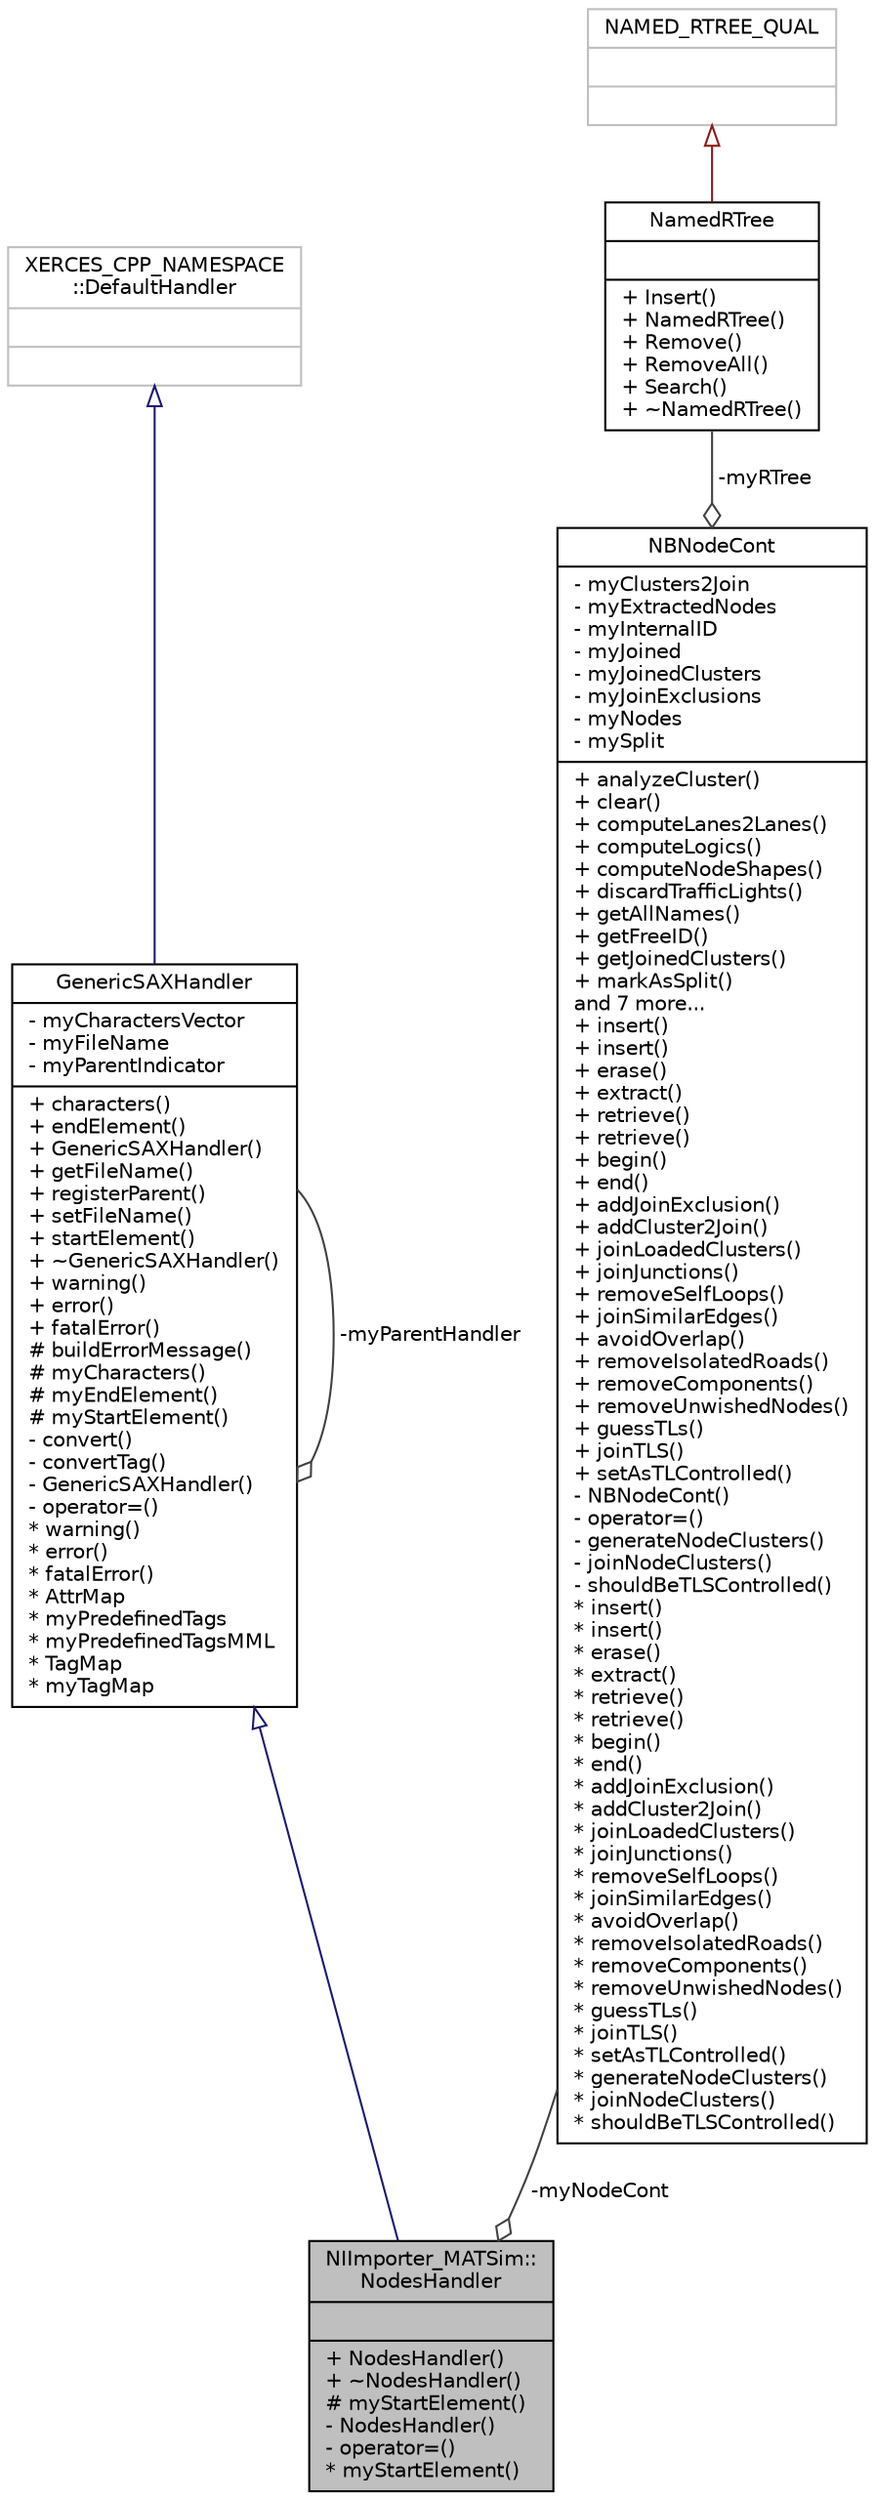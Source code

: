 digraph "NIImporter_MATSim::NodesHandler"
{
  edge [fontname="Helvetica",fontsize="10",labelfontname="Helvetica",labelfontsize="10"];
  node [fontname="Helvetica",fontsize="10",shape=record];
  Node3 [label="{NIImporter_MATSim::\lNodesHandler\n||+ NodesHandler()\l+ ~NodesHandler()\l# myStartElement()\l- NodesHandler()\l- operator=()\l* myStartElement()\l}",height=0.2,width=0.4,color="black", fillcolor="grey75", style="filled", fontcolor="black"];
  Node4 -> Node3 [dir="back",color="midnightblue",fontsize="10",style="solid",arrowtail="onormal",fontname="Helvetica"];
  Node4 [label="{GenericSAXHandler\n|- myCharactersVector\l- myFileName\l- myParentIndicator\l|+ characters()\l+ endElement()\l+ GenericSAXHandler()\l+ getFileName()\l+ registerParent()\l+ setFileName()\l+ startElement()\l+ ~GenericSAXHandler()\l+ warning()\l+ error()\l+ fatalError()\l# buildErrorMessage()\l# myCharacters()\l# myEndElement()\l# myStartElement()\l- convert()\l- convertTag()\l- GenericSAXHandler()\l- operator=()\l* warning()\l* error()\l* fatalError()\l* AttrMap\l* myPredefinedTags\l* myPredefinedTagsMML\l* TagMap\l* myTagMap\l}",height=0.2,width=0.4,color="black", fillcolor="white", style="filled",URL="$da/da8/class_generic_s_a_x_handler.html",tooltip="A handler which converts occuring elements and attributes into enums. "];
  Node5 -> Node4 [dir="back",color="midnightblue",fontsize="10",style="solid",arrowtail="onormal",fontname="Helvetica"];
  Node5 [label="{XERCES_CPP_NAMESPACE\l::DefaultHandler\n||}",height=0.2,width=0.4,color="grey75", fillcolor="white", style="filled"];
  Node4 -> Node4 [color="grey25",fontsize="10",style="solid",label=" -myParentHandler" ,arrowhead="odiamond",fontname="Helvetica"];
  Node6 -> Node3 [color="grey25",fontsize="10",style="solid",label=" -myNodeCont" ,arrowhead="odiamond",fontname="Helvetica"];
  Node6 [label="{NBNodeCont\n|- myClusters2Join\l- myExtractedNodes\l- myInternalID\l- myJoined\l- myJoinedClusters\l- myJoinExclusions\l- myNodes\l- mySplit\l|+ analyzeCluster()\l+ clear()\l+ computeLanes2Lanes()\l+ computeLogics()\l+ computeNodeShapes()\l+ discardTrafficLights()\l+ getAllNames()\l+ getFreeID()\l+ getJoinedClusters()\l+ markAsSplit()\land 7 more...\l+ insert()\l+ insert()\l+ erase()\l+ extract()\l+ retrieve()\l+ retrieve()\l+ begin()\l+ end()\l+ addJoinExclusion()\l+ addCluster2Join()\l+ joinLoadedClusters()\l+ joinJunctions()\l+ removeSelfLoops()\l+ joinSimilarEdges()\l+ avoidOverlap()\l+ removeIsolatedRoads()\l+ removeComponents()\l+ removeUnwishedNodes()\l+ guessTLs()\l+ joinTLS()\l+ setAsTLControlled()\l- NBNodeCont()\l- operator=()\l- generateNodeClusters()\l- joinNodeClusters()\l- shouldBeTLSControlled()\l* insert()\l* insert()\l* erase()\l* extract()\l* retrieve()\l* retrieve()\l* begin()\l* end()\l* addJoinExclusion()\l* addCluster2Join()\l* joinLoadedClusters()\l* joinJunctions()\l* removeSelfLoops()\l* joinSimilarEdges()\l* avoidOverlap()\l* removeIsolatedRoads()\l* removeComponents()\l* removeUnwishedNodes()\l* guessTLs()\l* joinTLS()\l* setAsTLControlled()\l* generateNodeClusters()\l* joinNodeClusters()\l* shouldBeTLSControlled()\l}",height=0.2,width=0.4,color="black", fillcolor="white", style="filled",URL="$db/d8c/class_n_b_node_cont.html",tooltip="Container for nodes during the netbuilding process. "];
  Node7 -> Node6 [color="grey25",fontsize="10",style="solid",label=" -myRTree" ,arrowhead="odiamond",fontname="Helvetica"];
  Node7 [label="{NamedRTree\n||+ Insert()\l+ NamedRTree()\l+ Remove()\l+ RemoveAll()\l+ Search()\l+ ~NamedRTree()\l}",height=0.2,width=0.4,color="black", fillcolor="white", style="filled",URL="$de/dbf/class_named_r_tree.html",tooltip="A RT-tree for efficient storing of SUMO&#39;s Named objects. "];
  Node8 -> Node7 [dir="back",color="firebrick4",fontsize="10",style="solid",arrowtail="onormal",fontname="Helvetica"];
  Node8 [label="{NAMED_RTREE_QUAL\n||}",height=0.2,width=0.4,color="grey75", fillcolor="white", style="filled"];
}
